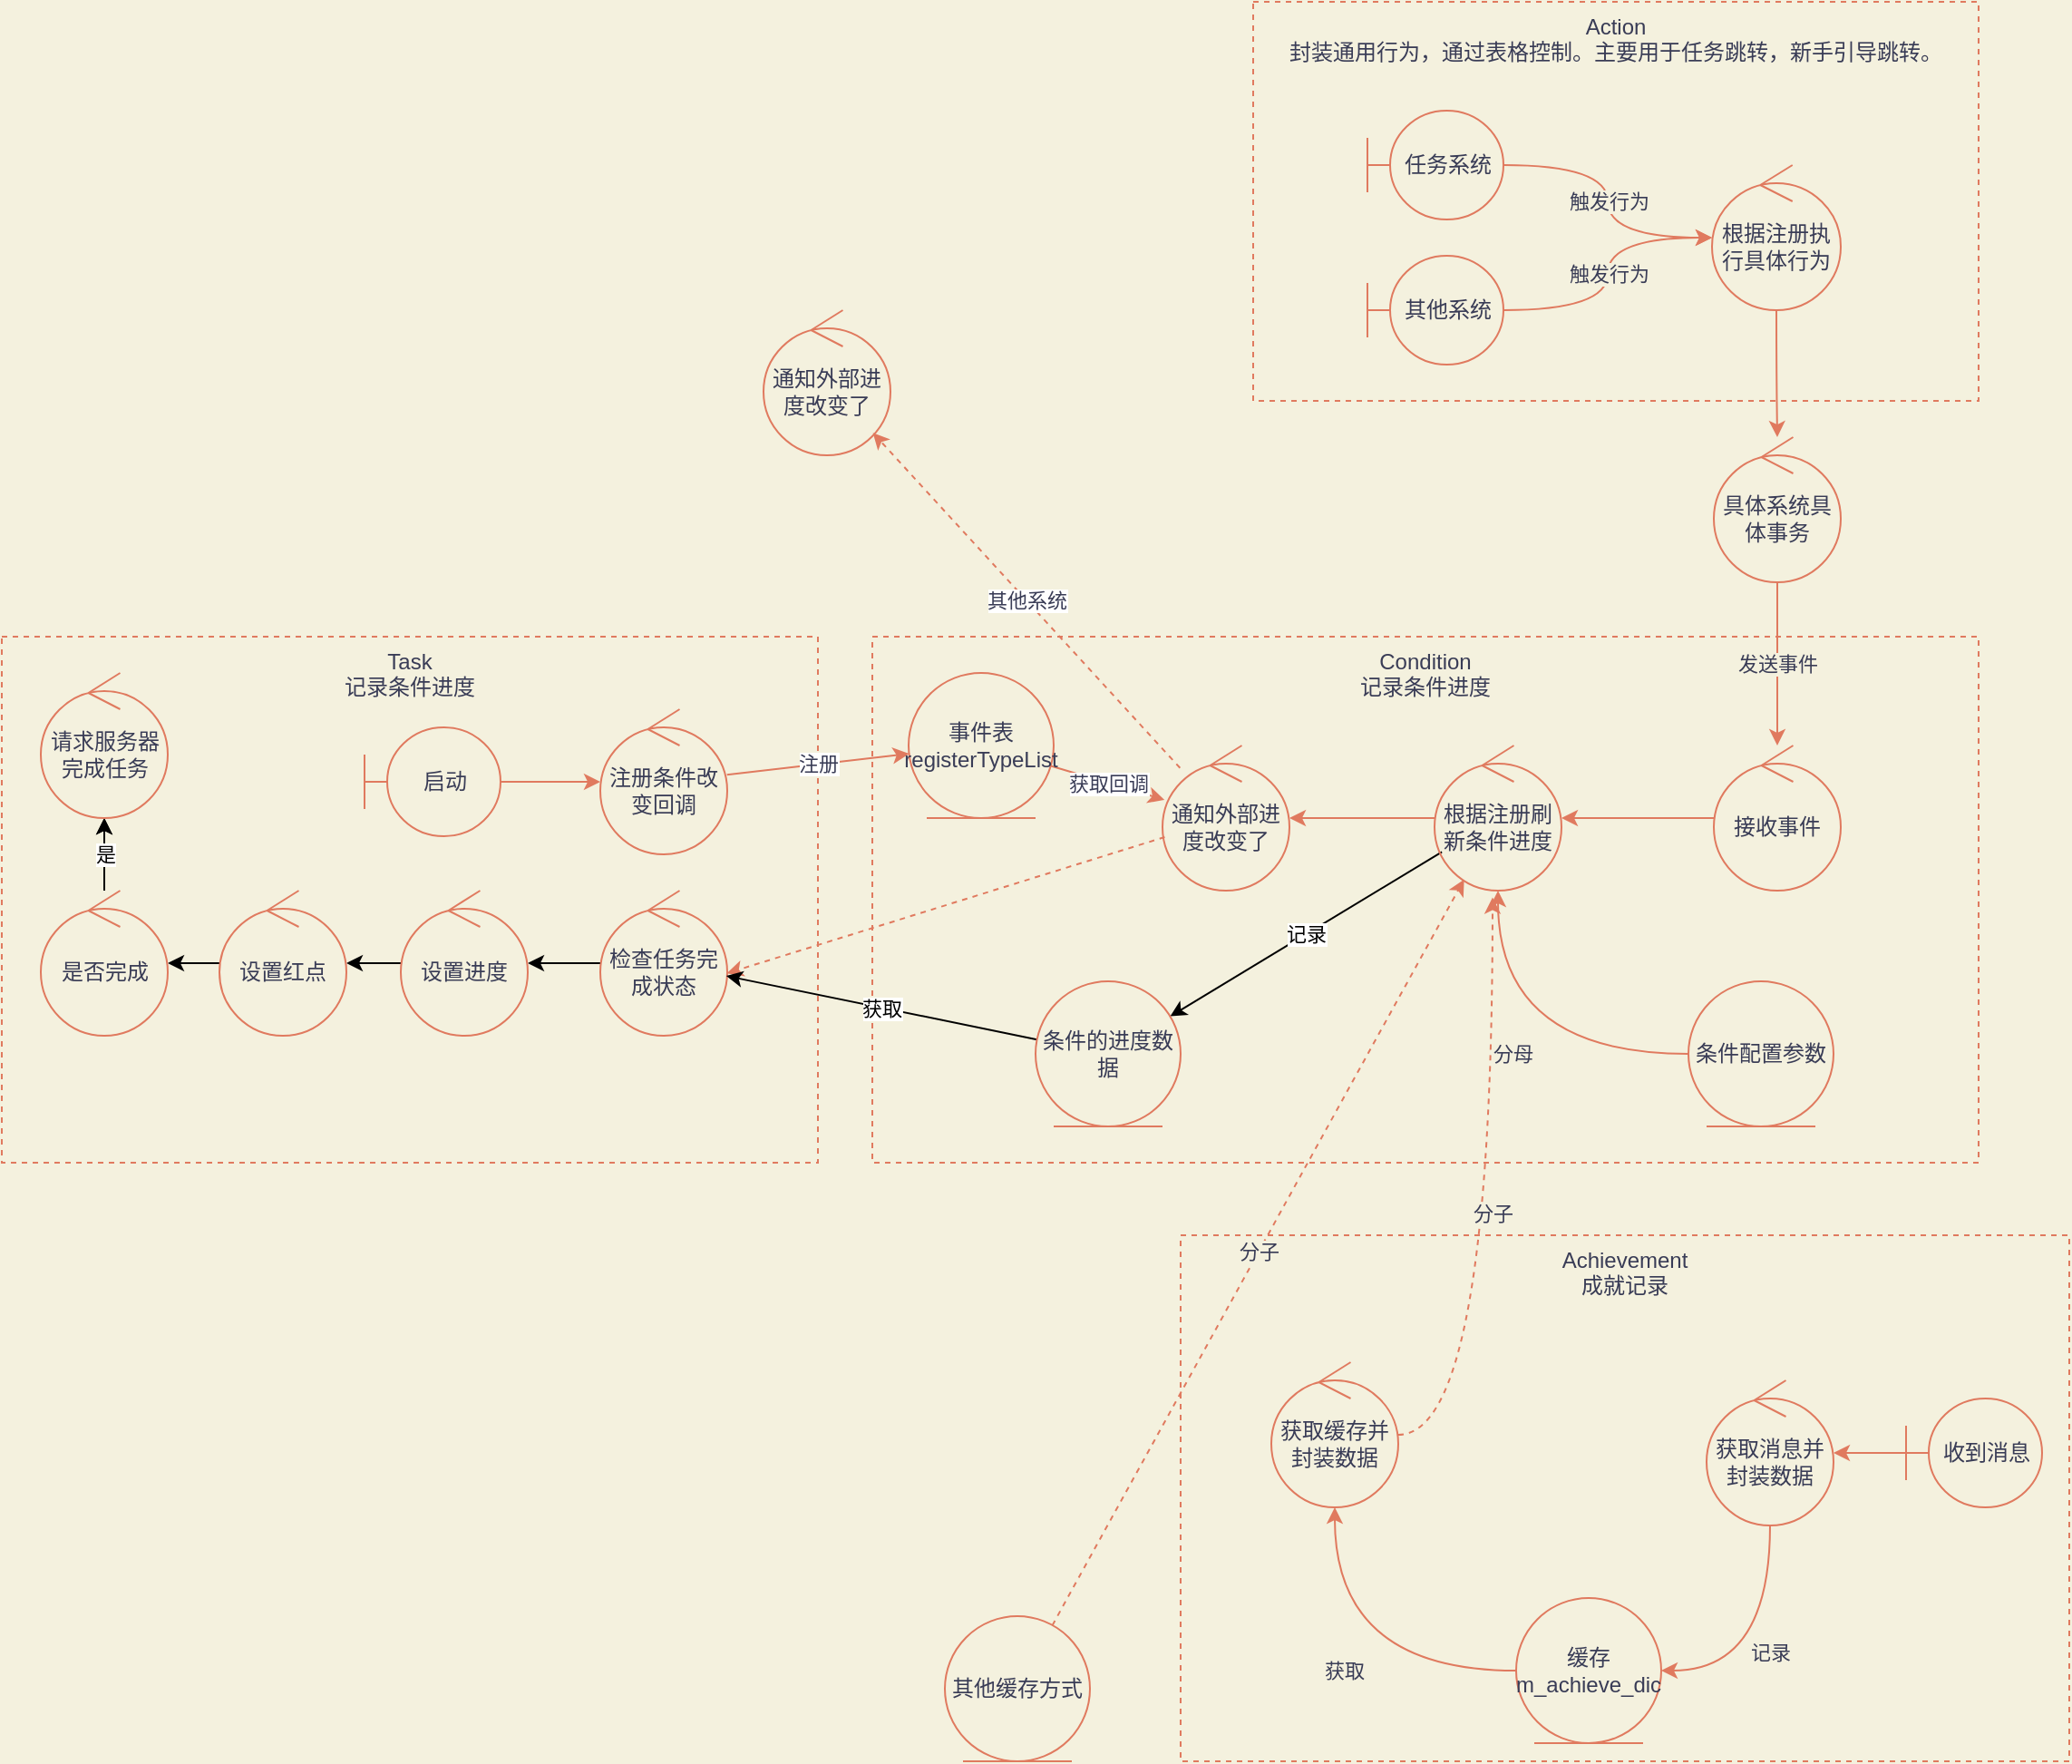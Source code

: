 <mxfile version="18.2.0" type="github">
  <diagram id="W02hB2R3WXop9_Jy0zCd" name="第 1 页">
    <mxGraphModel dx="2029" dy="744" grid="1" gridSize="10" guides="1" tooltips="1" connect="1" arrows="1" fold="1" page="1" pageScale="1" pageWidth="827" pageHeight="1169" background="#F4F1DE" math="0" shadow="0">
      <root>
        <mxCell id="0" />
        <mxCell id="1" parent="0" />
        <mxCell id="hfSx2sAuh5kj68jIHD0Z-21" value="Achievement&lt;br&gt;成就记录" style="rounded=0;whiteSpace=wrap;html=1;fillColor=none;dashed=1;labelPosition=center;verticalLabelPosition=middle;align=center;verticalAlign=top;strokeColor=#E07A5F;fontColor=#393C56;" parent="1" vertex="1">
          <mxGeometry x="180" y="820" width="490" height="290" as="geometry" />
        </mxCell>
        <mxCell id="hfSx2sAuh5kj68jIHD0Z-1" value="Action&lt;br&gt;封装通用行为，通过表格控制。主要用于任务跳转，新手引导跳转。" style="rounded=0;whiteSpace=wrap;html=1;fillColor=none;dashed=1;labelPosition=center;verticalLabelPosition=middle;align=center;verticalAlign=top;strokeColor=#E07A5F;fontColor=#393C56;" parent="1" vertex="1">
          <mxGeometry x="220" y="140" width="400" height="220" as="geometry" />
        </mxCell>
        <mxCell id="hfSx2sAuh5kj68jIHD0Z-6" value="触发行为" style="edgeStyle=orthogonalEdgeStyle;rounded=0;orthogonalLoop=1;jettySize=auto;html=1;labelBackgroundColor=#F4F1DE;strokeColor=#E07A5F;fontColor=#393C56;curved=1;" parent="1" source="hfSx2sAuh5kj68jIHD0Z-2" target="hfSx2sAuh5kj68jIHD0Z-5" edge="1">
          <mxGeometry relative="1" as="geometry" />
        </mxCell>
        <mxCell id="hfSx2sAuh5kj68jIHD0Z-2" value="任务系统" style="shape=umlBoundary;whiteSpace=wrap;html=1;fillColor=none;strokeColor=#E07A5F;fontColor=#393C56;" parent="1" vertex="1">
          <mxGeometry x="283" y="200" width="75" height="60" as="geometry" />
        </mxCell>
        <mxCell id="hfSx2sAuh5kj68jIHD0Z-7" value="触发行为" style="edgeStyle=orthogonalEdgeStyle;rounded=0;orthogonalLoop=1;jettySize=auto;html=1;labelBackgroundColor=#F4F1DE;strokeColor=#E07A5F;fontColor=#393C56;curved=1;" parent="1" source="hfSx2sAuh5kj68jIHD0Z-4" target="hfSx2sAuh5kj68jIHD0Z-5" edge="1">
          <mxGeometry relative="1" as="geometry" />
        </mxCell>
        <mxCell id="hfSx2sAuh5kj68jIHD0Z-4" value="其他系统" style="shape=umlBoundary;whiteSpace=wrap;html=1;fillColor=none;strokeColor=#E07A5F;fontColor=#393C56;" parent="1" vertex="1">
          <mxGeometry x="283" y="280" width="75" height="60" as="geometry" />
        </mxCell>
        <mxCell id="hfSx2sAuh5kj68jIHD0Z-13" style="edgeStyle=orthogonalEdgeStyle;rounded=0;orthogonalLoop=1;jettySize=auto;html=1;labelBackgroundColor=#F4F1DE;strokeColor=#E07A5F;fontColor=#393C56;curved=1;" parent="1" source="hfSx2sAuh5kj68jIHD0Z-5" target="hfSx2sAuh5kj68jIHD0Z-12" edge="1">
          <mxGeometry relative="1" as="geometry" />
        </mxCell>
        <mxCell id="hfSx2sAuh5kj68jIHD0Z-5" value="根据注册执行具体行为" style="ellipse;shape=umlControl;whiteSpace=wrap;html=1;fillColor=none;strokeColor=#E07A5F;fontColor=#393C56;" parent="1" vertex="1">
          <mxGeometry x="473" y="230" width="71" height="80" as="geometry" />
        </mxCell>
        <mxCell id="hfSx2sAuh5kj68jIHD0Z-10" value="Condition&lt;br&gt;记录条件进度" style="rounded=0;whiteSpace=wrap;html=1;fillColor=none;dashed=1;labelPosition=center;verticalLabelPosition=middle;align=center;verticalAlign=top;strokeColor=#E07A5F;fontColor=#393C56;" parent="1" vertex="1">
          <mxGeometry x="10" y="490" width="610" height="290" as="geometry" />
        </mxCell>
        <mxCell id="hfSx2sAuh5kj68jIHD0Z-15" value="发送事件" style="edgeStyle=orthogonalEdgeStyle;rounded=0;orthogonalLoop=1;jettySize=auto;html=1;labelBackgroundColor=#F4F1DE;strokeColor=#E07A5F;fontColor=#393C56;curved=1;" parent="1" source="hfSx2sAuh5kj68jIHD0Z-12" target="hfSx2sAuh5kj68jIHD0Z-14" edge="1">
          <mxGeometry relative="1" as="geometry" />
        </mxCell>
        <mxCell id="hfSx2sAuh5kj68jIHD0Z-12" value="具体系统具体事务" style="ellipse;shape=umlControl;whiteSpace=wrap;html=1;fillColor=none;strokeColor=#E07A5F;fontColor=#393C56;" parent="1" vertex="1">
          <mxGeometry x="474" y="380" width="70" height="80" as="geometry" />
        </mxCell>
        <mxCell id="hfSx2sAuh5kj68jIHD0Z-17" value="" style="edgeStyle=orthogonalEdgeStyle;rounded=0;orthogonalLoop=1;jettySize=auto;html=1;labelBackgroundColor=#F4F1DE;strokeColor=#E07A5F;fontColor=#393C56;curved=1;" parent="1" source="hfSx2sAuh5kj68jIHD0Z-14" target="hfSx2sAuh5kj68jIHD0Z-16" edge="1">
          <mxGeometry relative="1" as="geometry" />
        </mxCell>
        <mxCell id="hfSx2sAuh5kj68jIHD0Z-14" value="接收事件" style="ellipse;shape=umlControl;whiteSpace=wrap;html=1;fillColor=none;strokeColor=#E07A5F;fontColor=#393C56;" parent="1" vertex="1">
          <mxGeometry x="474" y="550" width="70" height="80" as="geometry" />
        </mxCell>
        <mxCell id="hfSx2sAuh5kj68jIHD0Z-34" value="" style="edgeStyle=orthogonalEdgeStyle;curved=0;rounded=1;sketch=0;orthogonalLoop=1;jettySize=auto;html=1;fontColor=#393C56;strokeColor=#E07A5F;fillColor=#F2CC8F;" parent="1" source="hfSx2sAuh5kj68jIHD0Z-16" target="hfSx2sAuh5kj68jIHD0Z-33" edge="1">
          <mxGeometry relative="1" as="geometry" />
        </mxCell>
        <mxCell id="vCqVZA3wzi98IfluUlKk-2" value="记录" style="rounded=0;orthogonalLoop=1;jettySize=auto;html=1;" edge="1" parent="1" source="hfSx2sAuh5kj68jIHD0Z-16" target="vCqVZA3wzi98IfluUlKk-1">
          <mxGeometry relative="1" as="geometry" />
        </mxCell>
        <mxCell id="hfSx2sAuh5kj68jIHD0Z-16" value="根据注册刷新条件进度" style="ellipse;shape=umlControl;whiteSpace=wrap;html=1;fillColor=none;strokeColor=#E07A5F;fontColor=#393C56;" parent="1" vertex="1">
          <mxGeometry x="320" y="550" width="70" height="80" as="geometry" />
        </mxCell>
        <mxCell id="hfSx2sAuh5kj68jIHD0Z-27" value="获取" style="edgeStyle=orthogonalEdgeStyle;rounded=0;orthogonalLoop=1;jettySize=auto;html=1;labelBackgroundColor=#F4F1DE;strokeColor=#E07A5F;fontColor=#393C56;curved=1;" parent="1" source="hfSx2sAuh5kj68jIHD0Z-18" target="hfSx2sAuh5kj68jIHD0Z-26" edge="1">
          <mxGeometry relative="1" as="geometry" />
        </mxCell>
        <mxCell id="hfSx2sAuh5kj68jIHD0Z-18" value="&lt;div&gt;缓存&lt;/div&gt;&lt;div&gt;m_achieve_dic&lt;/div&gt;" style="ellipse;shape=umlEntity;whiteSpace=wrap;html=1;fillColor=none;strokeColor=#E07A5F;fontColor=#393C56;" parent="1" vertex="1">
          <mxGeometry x="365" y="1020" width="80" height="80" as="geometry" />
        </mxCell>
        <mxCell id="hfSx2sAuh5kj68jIHD0Z-20" value="分母" style="edgeStyle=orthogonalEdgeStyle;rounded=0;orthogonalLoop=1;jettySize=auto;html=1;labelBackgroundColor=#F4F1DE;strokeColor=#E07A5F;fontColor=#393C56;curved=1;" parent="1" source="hfSx2sAuh5kj68jIHD0Z-19" target="hfSx2sAuh5kj68jIHD0Z-16" edge="1">
          <mxGeometry relative="1" as="geometry" />
        </mxCell>
        <mxCell id="hfSx2sAuh5kj68jIHD0Z-19" value="条件配置参数" style="ellipse;shape=umlEntity;whiteSpace=wrap;html=1;fillColor=none;strokeColor=#E07A5F;fontColor=#393C56;" parent="1" vertex="1">
          <mxGeometry x="460" y="680" width="80" height="80" as="geometry" />
        </mxCell>
        <mxCell id="hfSx2sAuh5kj68jIHD0Z-25" style="edgeStyle=orthogonalEdgeStyle;rounded=0;orthogonalLoop=1;jettySize=auto;html=1;labelBackgroundColor=#F4F1DE;strokeColor=#E07A5F;fontColor=#393C56;curved=1;" parent="1" source="hfSx2sAuh5kj68jIHD0Z-22" target="hfSx2sAuh5kj68jIHD0Z-23" edge="1">
          <mxGeometry relative="1" as="geometry" />
        </mxCell>
        <mxCell id="hfSx2sAuh5kj68jIHD0Z-22" value="收到消息" style="shape=umlBoundary;whiteSpace=wrap;html=1;fillColor=none;strokeColor=#E07A5F;fontColor=#393C56;" parent="1" vertex="1">
          <mxGeometry x="580" y="910" width="75" height="60" as="geometry" />
        </mxCell>
        <mxCell id="hfSx2sAuh5kj68jIHD0Z-24" value="记录" style="edgeStyle=orthogonalEdgeStyle;rounded=0;orthogonalLoop=1;jettySize=auto;html=1;entryX=1;entryY=0.5;entryDx=0;entryDy=0;exitX=0.5;exitY=1;exitDx=0;exitDy=0;exitPerimeter=0;labelBackgroundColor=#F4F1DE;strokeColor=#E07A5F;fontColor=#393C56;curved=1;" parent="1" source="hfSx2sAuh5kj68jIHD0Z-23" target="hfSx2sAuh5kj68jIHD0Z-18" edge="1">
          <mxGeometry relative="1" as="geometry" />
        </mxCell>
        <mxCell id="hfSx2sAuh5kj68jIHD0Z-23" value="获取消息并封装数据" style="ellipse;shape=umlControl;whiteSpace=wrap;html=1;fillColor=none;strokeColor=#E07A5F;fontColor=#393C56;" parent="1" vertex="1">
          <mxGeometry x="470" y="900" width="70" height="80" as="geometry" />
        </mxCell>
        <mxCell id="hfSx2sAuh5kj68jIHD0Z-28" value="分子" style="edgeStyle=orthogonalEdgeStyle;rounded=0;orthogonalLoop=1;jettySize=auto;html=1;entryX=0.457;entryY=1.047;entryDx=0;entryDy=0;entryPerimeter=0;exitX=1;exitY=0.5;exitDx=0;exitDy=0;exitPerimeter=0;labelBackgroundColor=#F4F1DE;strokeColor=#E07A5F;fontColor=#393C56;curved=1;dashed=1;" parent="1" source="hfSx2sAuh5kj68jIHD0Z-26" target="hfSx2sAuh5kj68jIHD0Z-16" edge="1">
          <mxGeometry relative="1" as="geometry">
            <Array as="points">
              <mxPoint x="352" y="930" />
            </Array>
          </mxGeometry>
        </mxCell>
        <mxCell id="hfSx2sAuh5kj68jIHD0Z-26" value="获取缓存并封装数据" style="ellipse;shape=umlControl;whiteSpace=wrap;html=1;fillColor=none;strokeColor=#E07A5F;fontColor=#393C56;" parent="1" vertex="1">
          <mxGeometry x="230" y="890" width="70" height="80" as="geometry" />
        </mxCell>
        <mxCell id="hfSx2sAuh5kj68jIHD0Z-32" value="分子" style="rounded=1;sketch=0;orthogonalLoop=1;jettySize=auto;html=1;fontColor=#393C56;strokeColor=#E07A5F;fillColor=#F2CC8F;curved=1;dashed=1;labelBackgroundColor=#F4F1DE;" parent="1" source="hfSx2sAuh5kj68jIHD0Z-31" target="hfSx2sAuh5kj68jIHD0Z-16" edge="1">
          <mxGeometry relative="1" as="geometry">
            <mxPoint x="110" y="820" as="targetPoint" />
          </mxGeometry>
        </mxCell>
        <mxCell id="hfSx2sAuh5kj68jIHD0Z-31" value="&lt;div&gt;其他缓存方式&lt;/div&gt;" style="ellipse;shape=umlEntity;whiteSpace=wrap;html=1;fillColor=none;strokeColor=#E07A5F;fontColor=#393C56;" parent="1" vertex="1">
          <mxGeometry x="50" y="1030" width="80" height="80" as="geometry" />
        </mxCell>
        <mxCell id="hfSx2sAuh5kj68jIHD0Z-37" value="其他系统" style="rounded=1;sketch=0;orthogonalLoop=1;jettySize=auto;html=1;fontColor=#393C56;strokeColor=#E07A5F;fillColor=#F2CC8F;dashed=1;" parent="1" source="hfSx2sAuh5kj68jIHD0Z-33" target="hfSx2sAuh5kj68jIHD0Z-36" edge="1">
          <mxGeometry relative="1" as="geometry" />
        </mxCell>
        <mxCell id="hfSx2sAuh5kj68jIHD0Z-47" style="edgeStyle=none;rounded=1;sketch=0;orthogonalLoop=1;jettySize=auto;html=1;entryX=0.997;entryY=0.57;entryDx=0;entryDy=0;entryPerimeter=0;fontColor=#393C56;strokeColor=#E07A5F;fillColor=#F2CC8F;dashed=1;" parent="1" source="hfSx2sAuh5kj68jIHD0Z-33" target="hfSx2sAuh5kj68jIHD0Z-46" edge="1">
          <mxGeometry relative="1" as="geometry" />
        </mxCell>
        <mxCell id="hfSx2sAuh5kj68jIHD0Z-33" value="通知外部进度改变了" style="ellipse;shape=umlControl;whiteSpace=wrap;html=1;fillColor=none;strokeColor=#E07A5F;fontColor=#393C56;" parent="1" vertex="1">
          <mxGeometry x="170" y="550" width="70" height="80" as="geometry" />
        </mxCell>
        <mxCell id="hfSx2sAuh5kj68jIHD0Z-35" value="Task&lt;br&gt;记录条件进度" style="rounded=0;whiteSpace=wrap;html=1;fillColor=none;dashed=1;labelPosition=center;verticalLabelPosition=middle;align=center;verticalAlign=top;strokeColor=#E07A5F;fontColor=#393C56;" parent="1" vertex="1">
          <mxGeometry x="-470" y="490" width="450" height="290" as="geometry" />
        </mxCell>
        <mxCell id="hfSx2sAuh5kj68jIHD0Z-36" value="通知外部进度改变了" style="ellipse;shape=umlControl;whiteSpace=wrap;html=1;fillColor=none;strokeColor=#E07A5F;fontColor=#393C56;" parent="1" vertex="1">
          <mxGeometry x="-50" y="310" width="70" height="80" as="geometry" />
        </mxCell>
        <mxCell id="hfSx2sAuh5kj68jIHD0Z-41" value="注册" style="edgeStyle=none;rounded=1;sketch=0;orthogonalLoop=1;jettySize=auto;html=1;fontColor=#393C56;strokeColor=#E07A5F;fillColor=#F2CC8F;" parent="1" source="hfSx2sAuh5kj68jIHD0Z-38" target="hfSx2sAuh5kj68jIHD0Z-40" edge="1">
          <mxGeometry relative="1" as="geometry" />
        </mxCell>
        <mxCell id="hfSx2sAuh5kj68jIHD0Z-38" value="注册条件改变回调" style="ellipse;shape=umlControl;whiteSpace=wrap;html=1;fillColor=none;strokeColor=#E07A5F;fontColor=#393C56;" parent="1" vertex="1">
          <mxGeometry x="-140" y="530" width="70" height="80" as="geometry" />
        </mxCell>
        <mxCell id="hfSx2sAuh5kj68jIHD0Z-42" value="获取回调" style="edgeStyle=none;rounded=1;sketch=0;orthogonalLoop=1;jettySize=auto;html=1;fontColor=#393C56;strokeColor=#E07A5F;fillColor=#F2CC8F;" parent="1" source="hfSx2sAuh5kj68jIHD0Z-40" target="hfSx2sAuh5kj68jIHD0Z-33" edge="1">
          <mxGeometry relative="1" as="geometry" />
        </mxCell>
        <mxCell id="hfSx2sAuh5kj68jIHD0Z-40" value="事件表&lt;br&gt;registerTypeList" style="ellipse;shape=umlEntity;whiteSpace=wrap;html=1;fillColor=none;strokeColor=#E07A5F;fontColor=#393C56;" parent="1" vertex="1">
          <mxGeometry x="30" y="510" width="80" height="80" as="geometry" />
        </mxCell>
        <mxCell id="hfSx2sAuh5kj68jIHD0Z-44" style="edgeStyle=none;rounded=1;sketch=0;orthogonalLoop=1;jettySize=auto;html=1;fontColor=#393C56;strokeColor=#E07A5F;fillColor=#F2CC8F;" parent="1" source="hfSx2sAuh5kj68jIHD0Z-43" target="hfSx2sAuh5kj68jIHD0Z-38" edge="1">
          <mxGeometry relative="1" as="geometry" />
        </mxCell>
        <mxCell id="hfSx2sAuh5kj68jIHD0Z-43" value="启动" style="shape=umlBoundary;whiteSpace=wrap;html=1;fillColor=none;strokeColor=#E07A5F;fontColor=#393C56;" parent="1" vertex="1">
          <mxGeometry x="-270" y="540" width="75" height="60" as="geometry" />
        </mxCell>
        <mxCell id="vCqVZA3wzi98IfluUlKk-6" value="" style="edgeStyle=none;rounded=0;orthogonalLoop=1;jettySize=auto;html=1;" edge="1" parent="1" source="hfSx2sAuh5kj68jIHD0Z-46" target="vCqVZA3wzi98IfluUlKk-5">
          <mxGeometry relative="1" as="geometry" />
        </mxCell>
        <mxCell id="hfSx2sAuh5kj68jIHD0Z-46" value="检查任务完成状态" style="ellipse;shape=umlControl;whiteSpace=wrap;html=1;fillColor=none;strokeColor=#E07A5F;fontColor=#393C56;" parent="1" vertex="1">
          <mxGeometry x="-140" y="630" width="70" height="80" as="geometry" />
        </mxCell>
        <mxCell id="vCqVZA3wzi98IfluUlKk-4" value="获取" style="edgeStyle=none;rounded=0;orthogonalLoop=1;jettySize=auto;html=1;" edge="1" parent="1" source="vCqVZA3wzi98IfluUlKk-1" target="hfSx2sAuh5kj68jIHD0Z-46">
          <mxGeometry relative="1" as="geometry" />
        </mxCell>
        <mxCell id="vCqVZA3wzi98IfluUlKk-1" value="条件的进度数据" style="ellipse;shape=umlEntity;whiteSpace=wrap;html=1;fillColor=none;strokeColor=#E07A5F;fontColor=#393C56;" vertex="1" parent="1">
          <mxGeometry x="100" y="680" width="80" height="80" as="geometry" />
        </mxCell>
        <mxCell id="vCqVZA3wzi98IfluUlKk-8" value="" style="edgeStyle=none;rounded=0;orthogonalLoop=1;jettySize=auto;html=1;" edge="1" parent="1" source="vCqVZA3wzi98IfluUlKk-5" target="vCqVZA3wzi98IfluUlKk-7">
          <mxGeometry relative="1" as="geometry" />
        </mxCell>
        <mxCell id="vCqVZA3wzi98IfluUlKk-5" value="设置进度" style="ellipse;shape=umlControl;whiteSpace=wrap;html=1;fillColor=none;strokeColor=#E07A5F;fontColor=#393C56;" vertex="1" parent="1">
          <mxGeometry x="-250" y="630" width="70" height="80" as="geometry" />
        </mxCell>
        <mxCell id="vCqVZA3wzi98IfluUlKk-10" value="" style="edgeStyle=none;rounded=0;orthogonalLoop=1;jettySize=auto;html=1;" edge="1" parent="1" source="vCqVZA3wzi98IfluUlKk-7" target="vCqVZA3wzi98IfluUlKk-9">
          <mxGeometry relative="1" as="geometry" />
        </mxCell>
        <mxCell id="vCqVZA3wzi98IfluUlKk-7" value="设置红点" style="ellipse;shape=umlControl;whiteSpace=wrap;html=1;fillColor=none;strokeColor=#E07A5F;fontColor=#393C56;" vertex="1" parent="1">
          <mxGeometry x="-350" y="630" width="70" height="80" as="geometry" />
        </mxCell>
        <mxCell id="vCqVZA3wzi98IfluUlKk-12" value="" style="edgeStyle=none;rounded=0;orthogonalLoop=1;jettySize=auto;html=1;" edge="1" parent="1" source="vCqVZA3wzi98IfluUlKk-9" target="vCqVZA3wzi98IfluUlKk-11">
          <mxGeometry relative="1" as="geometry" />
        </mxCell>
        <mxCell id="vCqVZA3wzi98IfluUlKk-15" value="是" style="edgeStyle=none;rounded=0;orthogonalLoop=1;jettySize=auto;html=1;" edge="1" parent="1" source="vCqVZA3wzi98IfluUlKk-9" target="vCqVZA3wzi98IfluUlKk-11">
          <mxGeometry relative="1" as="geometry" />
        </mxCell>
        <mxCell id="vCqVZA3wzi98IfluUlKk-9" value="是否完成" style="ellipse;shape=umlControl;whiteSpace=wrap;html=1;fillColor=none;strokeColor=#E07A5F;fontColor=#393C56;" vertex="1" parent="1">
          <mxGeometry x="-448.5" y="630" width="70" height="80" as="geometry" />
        </mxCell>
        <mxCell id="vCqVZA3wzi98IfluUlKk-11" value="请求服务器完成任务" style="ellipse;shape=umlControl;whiteSpace=wrap;html=1;fillColor=none;strokeColor=#E07A5F;fontColor=#393C56;" vertex="1" parent="1">
          <mxGeometry x="-448.5" y="510" width="70" height="80" as="geometry" />
        </mxCell>
      </root>
    </mxGraphModel>
  </diagram>
</mxfile>
